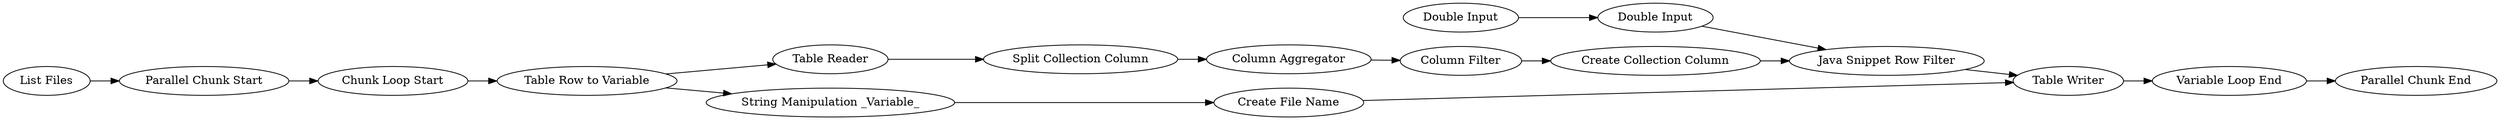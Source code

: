 digraph {
	262 -> 263
	264 -> 261
	281 -> 260
	33 -> 35
	274 -> 279
	258 -> 260
	280 -> 281
	35 -> 126
	255 -> 33
	126 -> 274
	260 -> 261
	256 -> 255
	279 -> 280
	261 -> 262
	35 -> 257
	257 -> 264
	259 -> 258
	260 [label="Java Snippet Row Filter"]
	274 [label="Split Collection Column"]
	264 [label="Create File Name"]
	263 [label="Parallel Chunk End"]
	256 [label="List Files"]
	262 [label="Variable Loop End"]
	126 [label="Table Reader"]
	35 [label="Table Row to Variable"]
	258 [label="Double Input"]
	280 [label="Column Filter"]
	261 [label="Table Writer"]
	255 [label="Parallel Chunk Start"]
	279 [label="Column Aggregator"]
	33 [label="Chunk Loop Start"]
	257 [label="String Manipulation _Variable_"]
	259 [label="Double Input"]
	281 [label="Create Collection Column"]
	rankdir=LR
}
